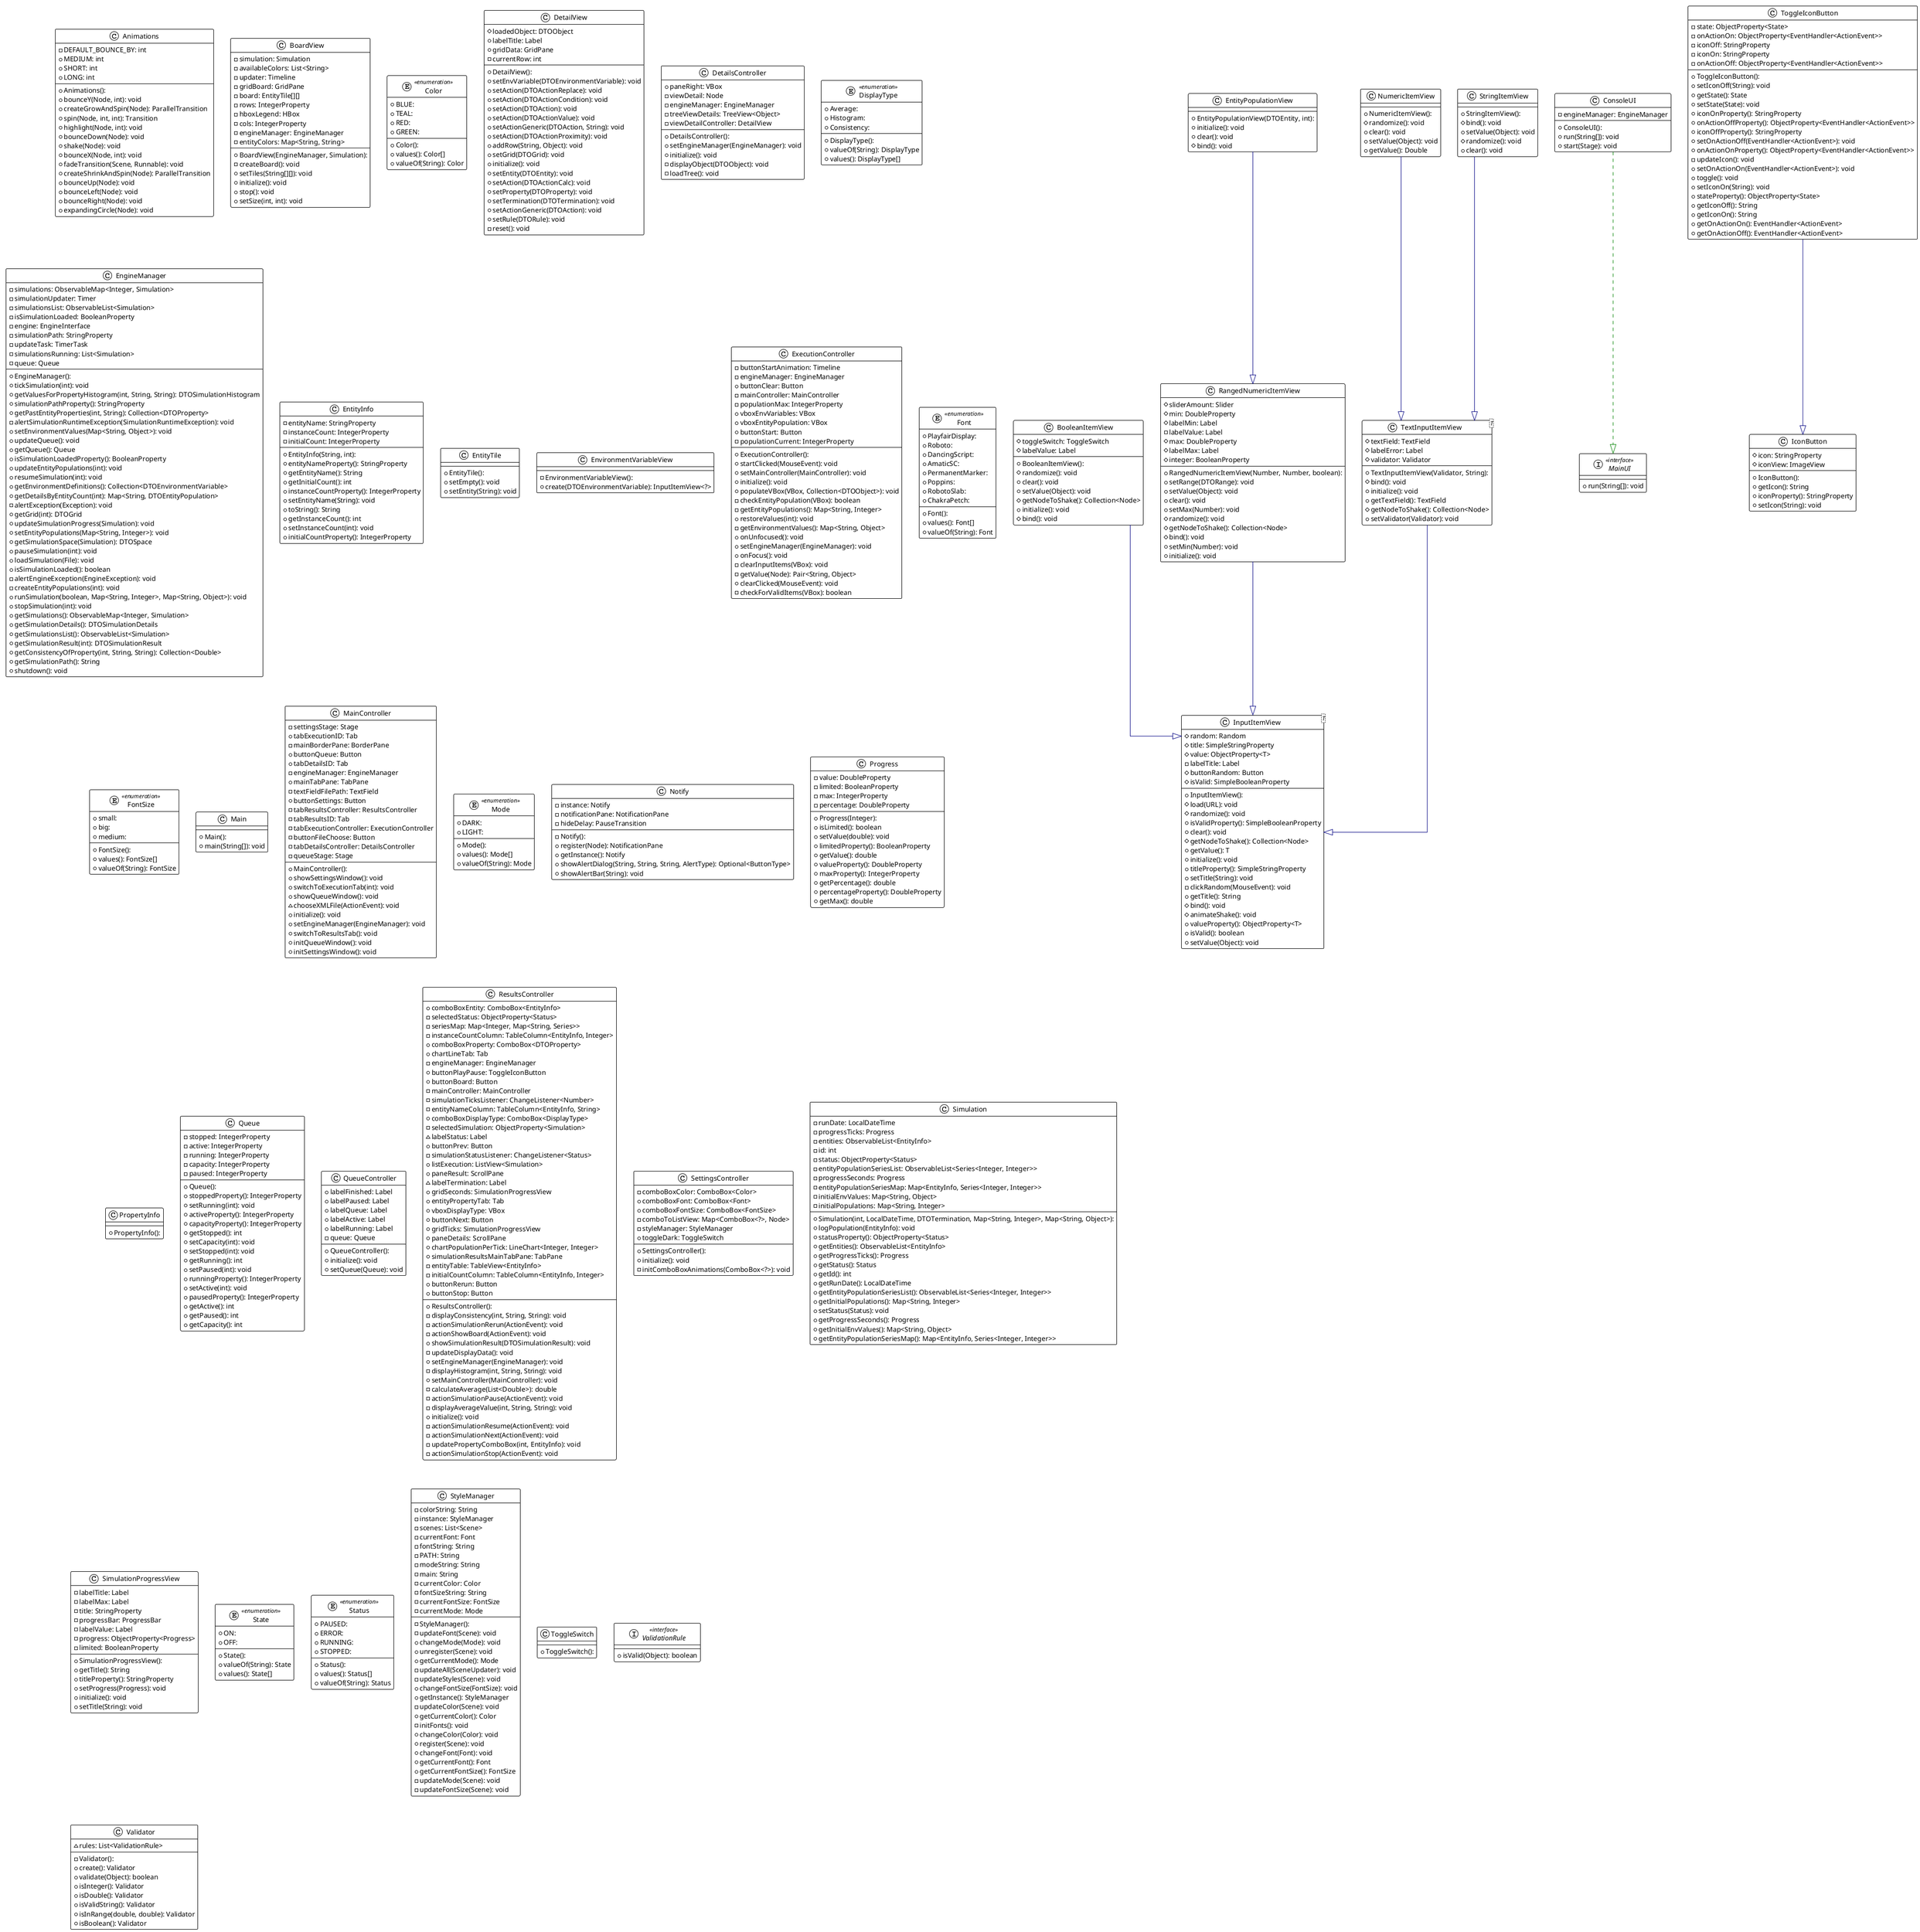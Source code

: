 @startuml

!theme plain
top to bottom direction
skinparam linetype ortho

class Animations {
  + Animations(): 
  - DEFAULT_BOUNCE_BY: int
  + MEDIUM: int
  + SHORT: int
  + LONG: int
  + bounceY(Node, int): void
  + createGrowAndSpin(Node): ParallelTransition
  + spin(Node, int, int): Transition
  + highlight(Node, int): void
  + bounceDown(Node): void
  + shake(Node): void
  + bounceX(Node, int): void
  + fadeTransition(Scene, Runnable): void
  + createShrinkAndSpin(Node): ParallelTransition
  + bounceUp(Node): void
  + bounceLeft(Node): void
  + bounceRight(Node): void
  + expandingCircle(Node): void
}
class BoardView {
  + BoardView(EngineManager, Simulation): 
  - simulation: Simulation
  - availableColors: List<String>
  - updater: Timeline
  - gridBoard: GridPane
  - board: EntityTile[][]
  - rows: IntegerProperty
  - hboxLegend: HBox
  - cols: IntegerProperty
  - engineManager: EngineManager
  - entityColors: Map<String, String>
  - createBoard(): void
  + setTiles(String[][]): void
  + initialize(): void
  + stop(): void
  + setSize(int, int): void
}
class BooleanItemView {
  + BooleanItemView(): 
  # toggleSwitch: ToggleSwitch
  # labelValue: Label
  # randomize(): void
  + clear(): void
  + setValue(Object): void
  # getNodeToShake(): Collection<Node>
  + initialize(): void
  # bind(): void
}
enum Color << enumeration >> {
  + Color(): 
  + BLUE: 
  + TEAL: 
  + RED: 
  + GREEN: 
  + values(): Color[]
  + valueOf(String): Color
}
class ConsoleUI {
  + ConsoleUI(): 
  - engineManager: EngineManager
  + run(String[]): void
  + start(Stage): void
}
class DetailView {
  + DetailView(): 
  # loadedObject: DTOObject
  + labelTitle: Label
  + gridData: GridPane
  - currentRow: int
  + setEnvVariable(DTOEnvironmentVariable): void
  + setAction(DTOActionReplace): void
  + setAction(DTOActionCondition): void
  + setAction(DTOAction): void
  + setAction(DTOActionValue): void
  + setActionGeneric(DTOAction, String): void
  + setAction(DTOActionProximity): void
  + addRow(String, Object): void
  + setGrid(DTOGrid): void
  + initialize(): void
  + setEntity(DTOEntity): void
  + setAction(DTOActionCalc): void
  + setProperty(DTOProperty): void
  + setTermination(DTOTermination): void
  + setActionGeneric(DTOAction): void
  + setRule(DTORule): void
  - reset(): void
}
class DetailsController {
  + DetailsController(): 
  + paneRight: VBox
  - viewDetail: Node
  - engineManager: EngineManager
  - treeViewDetails: TreeView<Object>
  - viewDetailController: DetailView
  + setEngineManager(EngineManager): void
  + initialize(): void
  - displayObject(DTOObject): void
  - loadTree(): void
}
enum DisplayType << enumeration >> {
  + DisplayType(): 
  + Average: 
  + Histogram: 
  + Consistency: 
  + valueOf(String): DisplayType
  + values(): DisplayType[]
}
class EngineManager {
  + EngineManager(): 
  - simulations: ObservableMap<Integer, Simulation>
  - simulationUpdater: Timer
  - simulationsList: ObservableList<Simulation>
  - isSimulationLoaded: BooleanProperty
  - engine: EngineInterface
  - simulationPath: StringProperty
  - updateTask: TimerTask
  - simulationsRunning: List<Simulation>
  - queue: Queue
  + tickSimulation(int): void
  + getValuesForPropertyHistogram(int, String, String): DTOSimulationHistogram
  + simulationPathProperty(): StringProperty
  + getPastEntityProperties(int, String): Collection<DTOProperty>
  - alertSimulationRuntimeException(SimulationRuntimeException): void
  + setEnvironmentValues(Map<String, Object>): void
  + updateQueue(): void
  + getQueue(): Queue
  + isSimulationLoadedProperty(): BooleanProperty
  + updateEntityPopulations(int): void
  + resumeSimulation(int): void
  + getEnvironmentDefinitions(): Collection<DTOEnvironmentVariable>
  + getDetailsByEntityCount(int): Map<String, DTOEntityPopulation>
  - alertException(Exception): void
  + getGrid(int): DTOGrid
  + updateSimulationProgress(Simulation): void
  + setEntityPopulations(Map<String, Integer>): void
  + getSimulationSpace(Simulation): DTOSpace
  + pauseSimulation(int): void
  + loadSimulation(File): void
  + isSimulationLoaded(): boolean
  - alertEngineException(EngineException): void
  - createEntityPopulations(int): void
  + runSimulation(boolean, Map<String, Integer>, Map<String, Object>): void
  + stopSimulation(int): void
  + getSimulations(): ObservableMap<Integer, Simulation>
  + getSimulationDetails(): DTOSimulationDetails
  + getSimulationsList(): ObservableList<Simulation>
  + getSimulationResult(int): DTOSimulationResult
  + getConsistencyOfProperty(int, String, String): Collection<Double>
  + getSimulationPath(): String
  + shutdown(): void
}
class EntityInfo {
  + EntityInfo(String, int): 
  - entityName: StringProperty
  - instanceCount: IntegerProperty
  - initialCount: IntegerProperty
  + entityNameProperty(): StringProperty
  + getEntityName(): String
  + getInitialCount(): int
  + instanceCountProperty(): IntegerProperty
  + setEntityName(String): void
  + toString(): String
  + getInstanceCount(): int
  + setInstanceCount(int): void
  + initialCountProperty(): IntegerProperty
}
class EntityPopulationView {
  + EntityPopulationView(DTOEntity, int): 
  + initialize(): void
  + clear(): void
  # bind(): void
}
class EntityTile {
  + EntityTile(): 
  + setEmpty(): void
  + setEntity(String): void
}
class EnvironmentVariableView {
  - EnvironmentVariableView(): 
  + create(DTOEnvironmentVariable): InputItemView<?>
}
class ExecutionController {
  + ExecutionController(): 
  - buttonStartAnimation: Timeline
  - engineManager: EngineManager
  + buttonClear: Button
  - mainController: MainController
  - populationMax: IntegerProperty
  + vboxEnvVariables: VBox
  + vboxEntityPopulation: VBox
  + buttonStart: Button
  - populationCurrent: IntegerProperty
  + startClicked(MouseEvent): void
  + setMainController(MainController): void
  + initialize(): void
  + populateVBox(VBox, Collection<DTOObject>): void
  - checkEntityPopulation(VBox): boolean
  - getEntityPopulations(): Map<String, Integer>
  + restoreValues(int): void
  - getEnvironmentValues(): Map<String, Object>
  + onUnfocused(): void
  + setEngineManager(EngineManager): void
  + onFocus(): void
  - clearInputItems(VBox): void
  - getValue(Node): Pair<String, Object>
  + clearClicked(MouseEvent): void
  - checkForValidItems(VBox): boolean
}
enum Font << enumeration >> {
  + Font(): 
  + PlayfairDisplay: 
  + Roboto: 
  + DancingScript: 
  + AmaticSC: 
  + PermanentMarker: 
  + Poppins: 
  + RobotoSlab: 
  + ChakraPetch: 
  + values(): Font[]
  + valueOf(String): Font
}
enum FontSize << enumeration >> {
  + FontSize(): 
  + small: 
  + big: 
  + medium: 
  + values(): FontSize[]
  + valueOf(String): FontSize
}
class IconButton {
  + IconButton(): 
  # icon: StringProperty
  # iconView: ImageView
  + getIcon(): String
  + iconProperty(): StringProperty
  + setIcon(String): void
}
class InputItemView<T> {
  + InputItemView(): 
  # random: Random
  # title: SimpleStringProperty
  # value: ObjectProperty<T>
  - labelTitle: Label
  # buttonRandom: Button
  # isValid: SimpleBooleanProperty
  # load(URL): void
  # randomize(): void
  + isValidProperty(): SimpleBooleanProperty
  + clear(): void
  # getNodeToShake(): Collection<Node>
  + getValue(): T
  + initialize(): void
  + titleProperty(): SimpleStringProperty
  + setTitle(String): void
  - clickRandom(MouseEvent): void
  + getTitle(): String
  # bind(): void
  # animateShake(): void
  + valueProperty(): ObjectProperty<T>
  + isValid(): boolean
  + setValue(Object): void
}
class Main {
  + Main(): 
  + main(String[]): void
}
class MainController {
  + MainController(): 
  - settingsStage: Stage
  + tabExecutionID: Tab
  - mainBorderPane: BorderPane
  + buttonQueue: Button
  + tabDetailsID: Tab
  - engineManager: EngineManager
  + mainTabPane: TabPane
  - textFieldFilePath: TextField
  + buttonSettings: Button
  - tabResultsController: ResultsController
  - tabResultsID: Tab
  - tabExecutionController: ExecutionController
  - buttonFileChoose: Button
  - tabDetailsController: DetailsController
  - queueStage: Stage
  + showSettingsWindow(): void
  + switchToExecutionTab(int): void
  + showQueueWindow(): void
  ~ chooseXMLFile(ActionEvent): void
  + initialize(): void
  + setEngineManager(EngineManager): void
  + switchToResultsTab(): void
  + initQueueWindow(): void
  + initSettingsWindow(): void
}
interface MainUI << interface >> {
  + run(String[]): void
}
enum Mode << enumeration >> {
  + Mode(): 
  + DARK: 
  + LIGHT: 
  + values(): Mode[]
  + valueOf(String): Mode
}
class Notify {
  - Notify(): 
  - instance: Notify
  - notificationPane: NotificationPane
  - hideDelay: PauseTransition
  + register(Node): NotificationPane
  + getInstance(): Notify
  + showAlertDialog(String, String, String, AlertType): Optional<ButtonType>
  + showAlertBar(String): void
}
class NumericItemView {
  + NumericItemView(): 
  # randomize(): void
  + clear(): void
  + setValue(Object): void
  + getValue(): Double
}
class Progress {
  + Progress(Integer): 
  - value: DoubleProperty
  - limited: BooleanProperty
  - max: IntegerProperty
  - percentage: DoubleProperty
  + isLimited(): boolean
  + setValue(double): void
  + limitedProperty(): BooleanProperty
  + getValue(): double
  + valueProperty(): DoubleProperty
  + maxProperty(): IntegerProperty
  + getPercentage(): double
  + percentageProperty(): DoubleProperty
  + getMax(): double
}
class PropertyInfo {
  + PropertyInfo(): 
}
class Queue {
  + Queue(): 
  - stopped: IntegerProperty
  - active: IntegerProperty
  - running: IntegerProperty
  - capacity: IntegerProperty
  - paused: IntegerProperty
  + stoppedProperty(): IntegerProperty
  + setRunning(int): void
  + activeProperty(): IntegerProperty
  + capacityProperty(): IntegerProperty
  + getStopped(): int
  + setCapacity(int): void
  + setStopped(int): void
  + getRunning(): int
  + setPaused(int): void
  + runningProperty(): IntegerProperty
  + setActive(int): void
  + pausedProperty(): IntegerProperty
  + getActive(): int
  + getPaused(): int
  + getCapacity(): int
}
class QueueController {
  + QueueController(): 
  + labelFinished: Label
  + labelPaused: Label
  + labelQueue: Label
  + labelActive: Label
  + labelRunning: Label
  - queue: Queue
  + initialize(): void
  + setQueue(Queue): void
}
class RangedNumericItemView {
  + RangedNumericItemView(Number, Number, boolean): 
  # sliderAmount: Slider
  # min: DoubleProperty
  # labelMin: Label
  - labelValue: Label
  # max: DoubleProperty
  # labelMax: Label
  # integer: BooleanProperty
  + setRange(DTORange): void
  + setValue(Object): void
  + clear(): void
  + setMax(Number): void
  # randomize(): void
  # getNodeToShake(): Collection<Node>
  # bind(): void
  + setMin(Number): void
  + initialize(): void
}
class ResultsController {
  + ResultsController(): 
  + comboBoxEntity: ComboBox<EntityInfo>
  - selectedStatus: ObjectProperty<Status>
  - seriesMap: Map<Integer, Map<String, Series>>
  - instanceCountColumn: TableColumn<EntityInfo, Integer>
  + comboBoxProperty: ComboBox<DTOProperty>
  + chartLineTab: Tab
  - engineManager: EngineManager
  + buttonPlayPause: ToggleIconButton
  + buttonBoard: Button
  - mainController: MainController
  - simulationTicksListener: ChangeListener<Number>
  - entityNameColumn: TableColumn<EntityInfo, String>
  + comboBoxDisplayType: ComboBox<DisplayType>
  - selectedSimulation: ObjectProperty<Simulation>
  ~ labelStatus: Label
  + buttonPrev: Button
  - simulationStatusListener: ChangeListener<Status>
  + listExecution: ListView<Simulation>
  + paneResult: ScrollPane
  ~ labelTermination: Label
  + gridSeconds: SimulationProgressView
  + entityPropertyTab: Tab
  + vboxDisplayType: VBox
  + buttonNext: Button
  + gridTicks: SimulationProgressView
  + paneDetails: ScrollPane
  + chartPopulationPerTick: LineChart<Integer, Integer>
  + simulationResultsMainTabPane: TabPane
  - entityTable: TableView<EntityInfo>
  - initialCountColumn: TableColumn<EntityInfo, Integer>
  + buttonRerun: Button
  + buttonStop: Button
  - displayConsistency(int, String, String): void
  - actionSimulationRerun(ActionEvent): void
  - actionShowBoard(ActionEvent): void
  + showSimulationResult(DTOSimulationResult): void
  - updateDisplayData(): void
  + setEngineManager(EngineManager): void
  - displayHistogram(int, String, String): void
  + setMainController(MainController): void
  - calculateAverage(List<Double>): double
  - actionSimulationPause(ActionEvent): void
  - displayAverageValue(int, String, String): void
  + initialize(): void
  - actionSimulationResume(ActionEvent): void
  - actionSimulationNext(ActionEvent): void
  - updatePropertyComboBox(int, EntityInfo): void
  - actionSimulationStop(ActionEvent): void
}
class SettingsController {
  + SettingsController(): 
  - comboBoxColor: ComboBox<Color>
  + comboBoxFont: ComboBox<Font>
  + comboBoxFontSize: ComboBox<FontSize>
  - comboToListView: Map<ComboBox<?>, Node>
  - styleManager: StyleManager
  + toggleDark: ToggleSwitch
  + initialize(): void
  - initComboBoxAnimations(ComboBox<?>): void
}
class Simulation {
  + Simulation(int, LocalDateTime, DTOTermination, Map<String, Integer>, Map<String, Object>): 
  - runDate: LocalDateTime
  - progressTicks: Progress
  - entities: ObservableList<EntityInfo>
  - id: int
  - status: ObjectProperty<Status>
  - entityPopulationSeriesList: ObservableList<Series<Integer, Integer>>
  - progressSeconds: Progress
  - entityPopulationSeriesMap: Map<EntityInfo, Series<Integer, Integer>>
  - initialEnvValues: Map<String, Object>
  - initialPopulations: Map<String, Integer>
  + logPopulation(EntityInfo): void
  + statusProperty(): ObjectProperty<Status>
  + getEntities(): ObservableList<EntityInfo>
  + getProgressTicks(): Progress
  + getStatus(): Status
  + getId(): int
  + getRunDate(): LocalDateTime
  + getEntityPopulationSeriesList(): ObservableList<Series<Integer, Integer>>
  + getInitialPopulations(): Map<String, Integer>
  + setStatus(Status): void
  + getProgressSeconds(): Progress
  + getInitialEnvValues(): Map<String, Object>
  + getEntityPopulationSeriesMap(): Map<EntityInfo, Series<Integer, Integer>>
}
class SimulationProgressView {
  + SimulationProgressView(): 
  - labelTitle: Label
  - labelMax: Label
  - title: StringProperty
  - progressBar: ProgressBar
  - labelValue: Label
  - progress: ObjectProperty<Progress>
  - limited: BooleanProperty
  + getTitle(): String
  + titleProperty(): StringProperty
  + setProgress(Progress): void
  + initialize(): void
  + setTitle(String): void
}
enum State << enumeration >> {
  + State(): 
  + ON: 
  + OFF: 
  + valueOf(String): State
  + values(): State[]
}
enum Status << enumeration >> {
  + Status(): 
  + PAUSED: 
  + ERROR: 
  + RUNNING: 
  + STOPPED: 
  + values(): Status[]
  + valueOf(String): Status
}
class StringItemView {
  + StringItemView(): 
  # bind(): void
  + setValue(Object): void
  # randomize(): void
  + clear(): void
}
class StyleManager {
  - StyleManager(): 
  - colorString: String
  - instance: StyleManager
  - scenes: List<Scene>
  - currentFont: Font
  - fontString: String
  - PATH: String
  - modeString: String
  - main: String
  - currentColor: Color
  - fontSizeString: String
  - currentFontSize: FontSize
  - currentMode: Mode
  - updateFont(Scene): void
  + changeMode(Mode): void
  + unregister(Scene): void
  + getCurrentMode(): Mode
  - updateAll(SceneUpdater): void
  - updateStyles(Scene): void
  + changeFontSize(FontSize): void
  + getInstance(): StyleManager
  - updateColor(Scene): void
  + getCurrentColor(): Color
  - initFonts(): void
  + changeColor(Color): void
  + register(Scene): void
  + changeFont(Font): void
  + getCurrentFont(): Font
  + getCurrentFontSize(): FontSize
  - updateMode(Scene): void
  - updateFontSize(Scene): void
}
class TextInputItemView<T> {
  + TextInputItemView(Validator, String): 
  # textField: TextField
  # labelError: Label
  # validator: Validator
  # bind(): void
  + initialize(): void
  + getTextField(): TextField
  # getNodeToShake(): Collection<Node>
  + setValidator(Validator): void
}
class ToggleIconButton {
  + ToggleIconButton(): 
  - state: ObjectProperty<State>
  - onActionOn: ObjectProperty<EventHandler<ActionEvent>>
  - iconOff: StringProperty
  - iconOn: StringProperty
  - onActionOff: ObjectProperty<EventHandler<ActionEvent>>
  + setIconOff(String): void
  + getState(): State
  + setState(State): void
  + iconOnProperty(): StringProperty
  + onActionOffProperty(): ObjectProperty<EventHandler<ActionEvent>>
  + iconOffProperty(): StringProperty
  + setOnActionOff(EventHandler<ActionEvent>): void
  + onActionOnProperty(): ObjectProperty<EventHandler<ActionEvent>>
  - updateIcon(): void
  + setOnActionOn(EventHandler<ActionEvent>): void
  + toggle(): void
  + setIconOn(String): void
  + stateProperty(): ObjectProperty<State>
  + getIconOff(): String
  + getIconOn(): String
  + getOnActionOn(): EventHandler<ActionEvent>
  + getOnActionOff(): EventHandler<ActionEvent>
}
class ToggleSwitch {
  + ToggleSwitch(): 
}
interface ValidationRule << interface >> {
  + isValid(Object): boolean
}
class Validator {
  - Validator(): 
  ~ rules: List<ValidationRule>
  + create(): Validator
  + validate(Object): boolean
  + isInteger(): Validator
  + isDouble(): Validator
  + isValidString(): Validator
  + isInRange(double, double): Validator
  + isBoolean(): Validator
}

BooleanItemView          -[#000082,plain]-^  InputItemView           
ConsoleUI                -[#008200,dashed]-^  MainUI                  
EntityPopulationView     -[#000082,plain]-^  RangedNumericItemView   
NumericItemView          -[#000082,plain]-^  TextInputItemView       
RangedNumericItemView    -[#000082,plain]-^  InputItemView           
StringItemView           -[#000082,plain]-^  TextInputItemView       
TextInputItemView        -[#000082,plain]-^  InputItemView           
ToggleIconButton         -[#000082,plain]-^  IconButton              
@enduml
